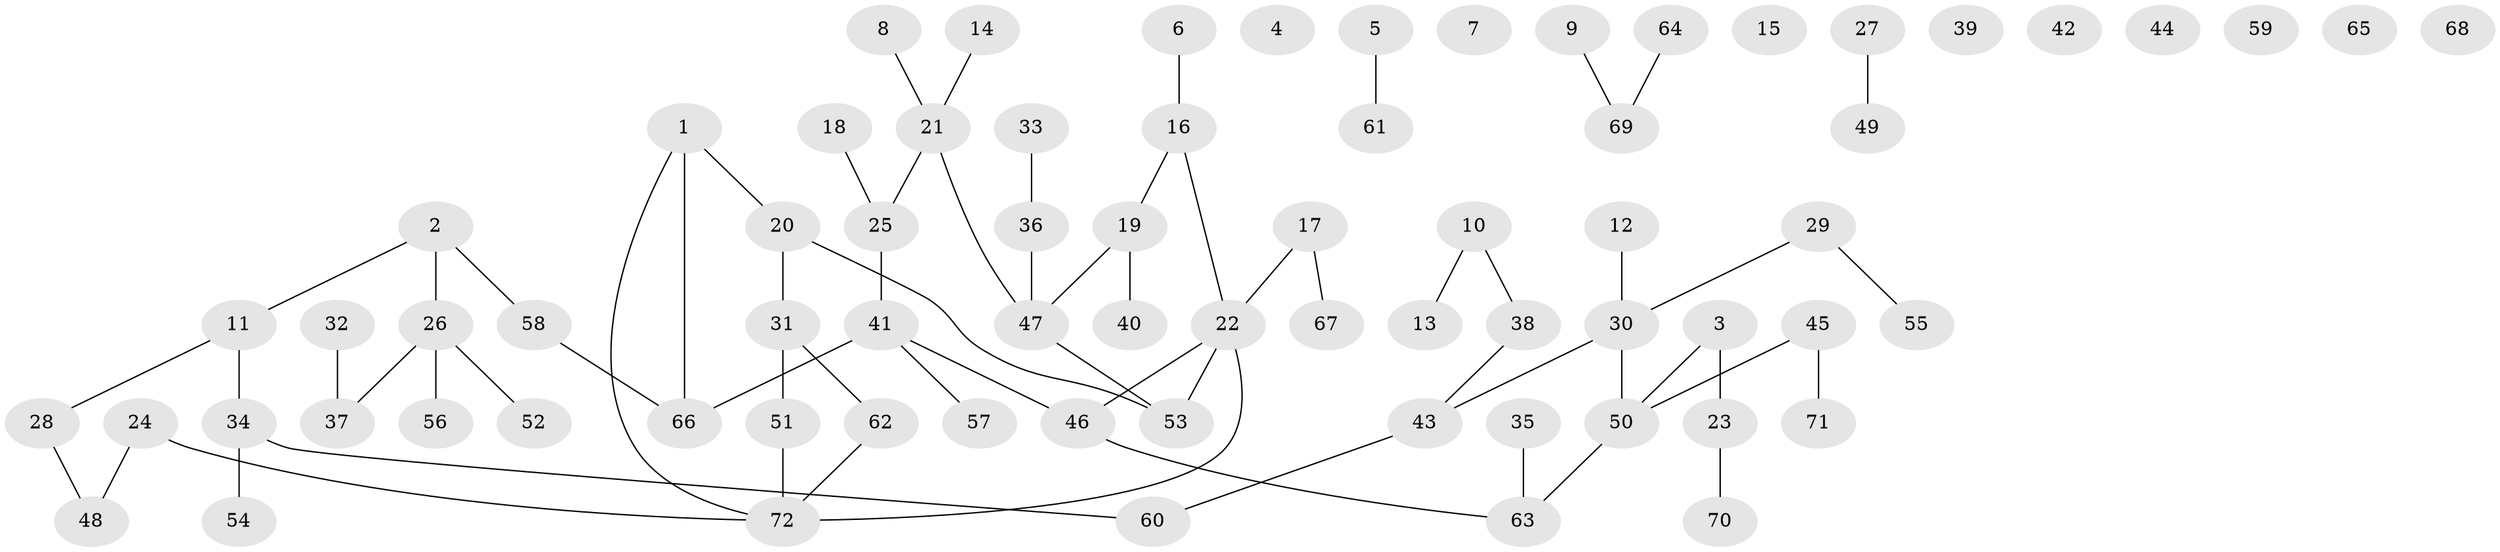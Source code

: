 // Generated by graph-tools (version 1.1) at 2025/25/03/09/25 03:25:15]
// undirected, 72 vertices, 67 edges
graph export_dot {
graph [start="1"]
  node [color=gray90,style=filled];
  1;
  2;
  3;
  4;
  5;
  6;
  7;
  8;
  9;
  10;
  11;
  12;
  13;
  14;
  15;
  16;
  17;
  18;
  19;
  20;
  21;
  22;
  23;
  24;
  25;
  26;
  27;
  28;
  29;
  30;
  31;
  32;
  33;
  34;
  35;
  36;
  37;
  38;
  39;
  40;
  41;
  42;
  43;
  44;
  45;
  46;
  47;
  48;
  49;
  50;
  51;
  52;
  53;
  54;
  55;
  56;
  57;
  58;
  59;
  60;
  61;
  62;
  63;
  64;
  65;
  66;
  67;
  68;
  69;
  70;
  71;
  72;
  1 -- 20;
  1 -- 66;
  1 -- 72;
  2 -- 11;
  2 -- 26;
  2 -- 58;
  3 -- 23;
  3 -- 50;
  5 -- 61;
  6 -- 16;
  8 -- 21;
  9 -- 69;
  10 -- 13;
  10 -- 38;
  11 -- 28;
  11 -- 34;
  12 -- 30;
  14 -- 21;
  16 -- 19;
  16 -- 22;
  17 -- 22;
  17 -- 67;
  18 -- 25;
  19 -- 40;
  19 -- 47;
  20 -- 31;
  20 -- 53;
  21 -- 25;
  21 -- 47;
  22 -- 46;
  22 -- 53;
  22 -- 72;
  23 -- 70;
  24 -- 48;
  24 -- 72;
  25 -- 41;
  26 -- 37;
  26 -- 52;
  26 -- 56;
  27 -- 49;
  28 -- 48;
  29 -- 30;
  29 -- 55;
  30 -- 43;
  30 -- 50;
  31 -- 51;
  31 -- 62;
  32 -- 37;
  33 -- 36;
  34 -- 54;
  34 -- 60;
  35 -- 63;
  36 -- 47;
  38 -- 43;
  41 -- 46;
  41 -- 57;
  41 -- 66;
  43 -- 60;
  45 -- 50;
  45 -- 71;
  46 -- 63;
  47 -- 53;
  50 -- 63;
  51 -- 72;
  58 -- 66;
  62 -- 72;
  64 -- 69;
}
